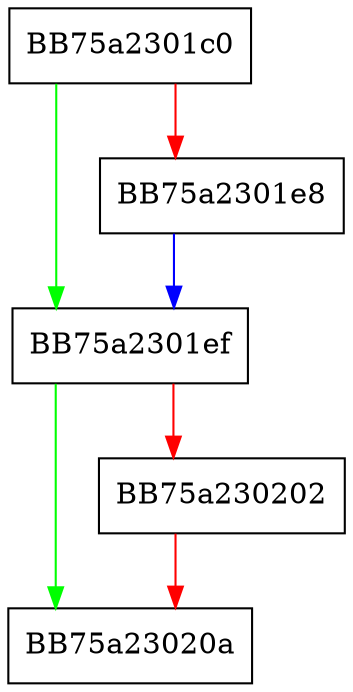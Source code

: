 digraph LoadHardenedProcessDbVar {
  node [shape="box"];
  graph [splines=ortho];
  BB75a2301c0 -> BB75a2301ef [color="green"];
  BB75a2301c0 -> BB75a2301e8 [color="red"];
  BB75a2301e8 -> BB75a2301ef [color="blue"];
  BB75a2301ef -> BB75a23020a [color="green"];
  BB75a2301ef -> BB75a230202 [color="red"];
  BB75a230202 -> BB75a23020a [color="red"];
}